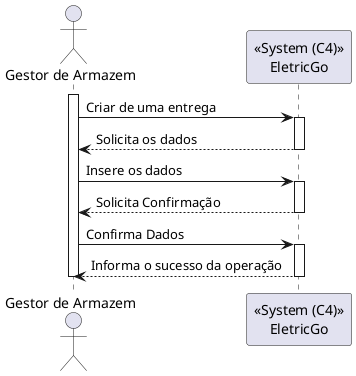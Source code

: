 @startuml

actor "Gestor de Armazem" as gestor

participant "<<System (C4)>>\nEletricGo" as c4

activate gestor
gestor -> c4: Criar de uma entrega
activate c4
c4 --> gestor: Solicita os dados 
deactivate c4
gestor -> c4 : Insere os dados 
activate c4
c4 --> gestor : Solicita Confirmação
deactivate c4
gestor -> c4 : Confirma Dados
activate c4
c4 --> gestor : Informa o sucesso da operação
deactivate c4
deactivate gestor
@enduml